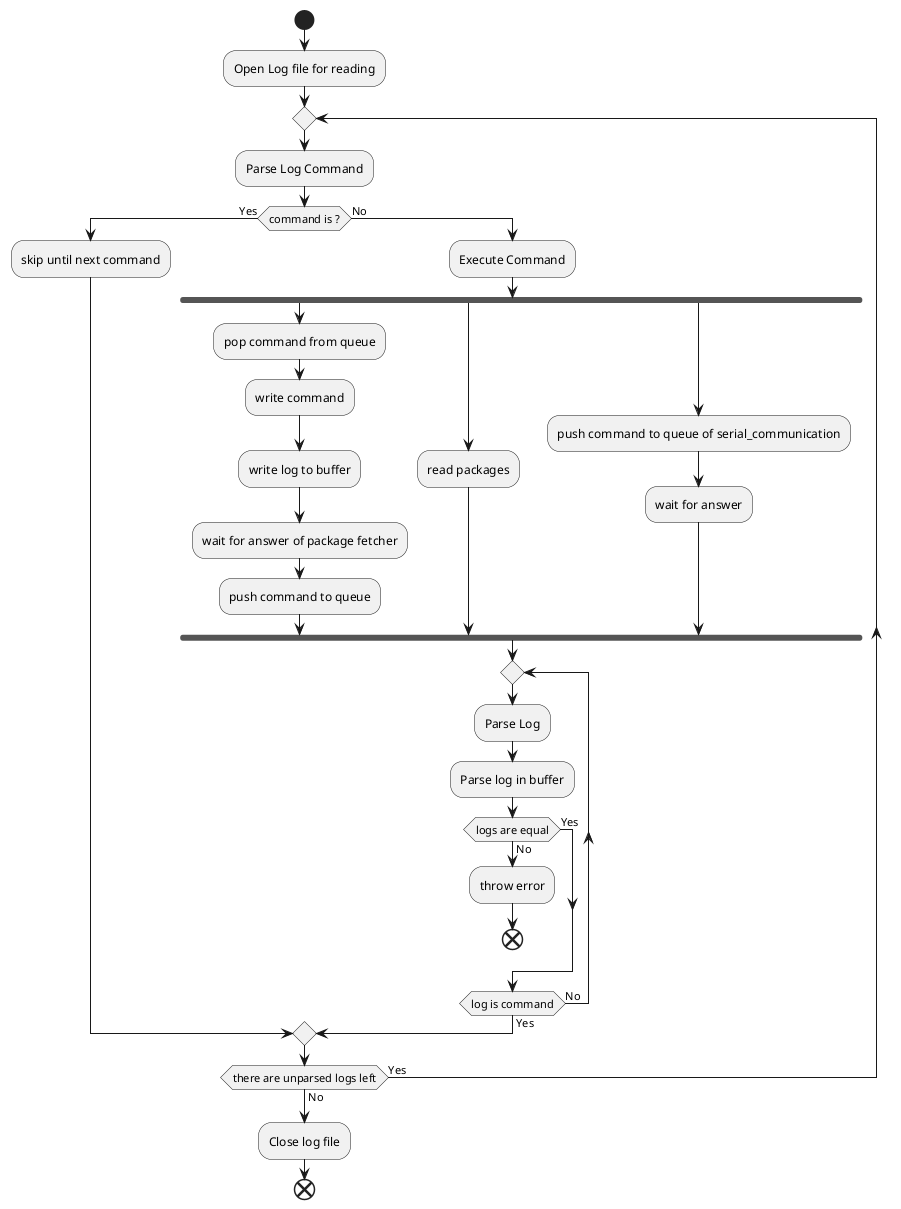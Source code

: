 @startuml Parrot

start

:Open Log file for reading;

repeat
    :Parse Log Command;
    if (command is ?) then (Yes)
        :skip until next command;
    else (No)
        :Execute Command;
        
        fork
            :pop command from queue;
            :write command;
            :write log to buffer;
            :wait for answer of package fetcher;
            :push command to queue;
        fork again
            :read packages;
        fork again
            :push command to queue of serial_communication;
            :wait for answer;
        end fork

        repeat 
            :Parse Log;
            :Parse log in buffer;
            if (logs are equal) then(No)
                :throw error;
                end
            else (Yes)
            endif
        repeat while (log is command) is (No) not (Yes)
    endif
repeat while (there are unparsed logs left) is (Yes) not (No)

:Close log file;

end

@enduml